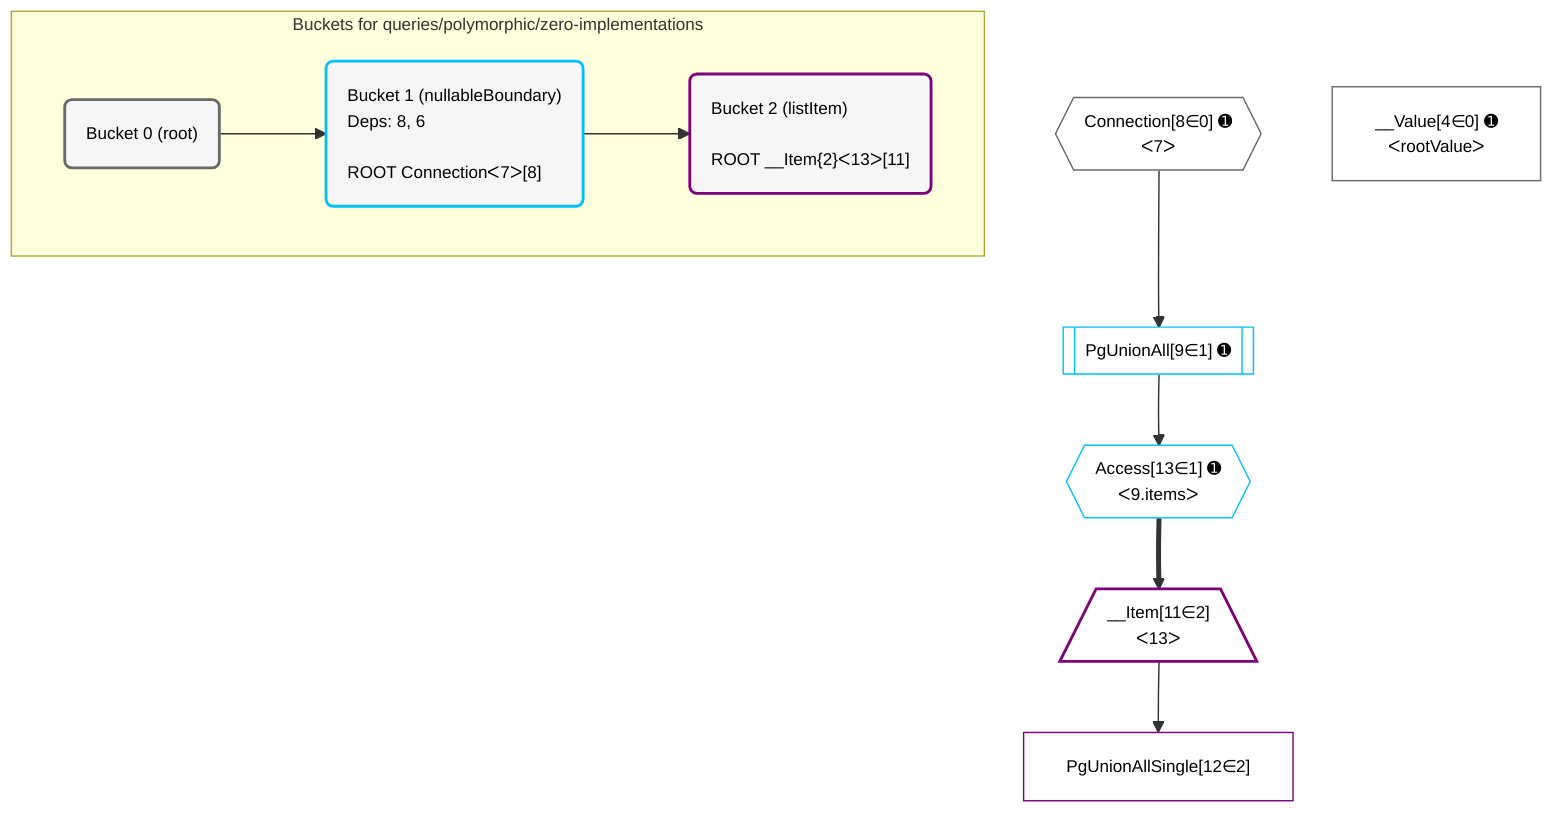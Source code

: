 %%{init: {'themeVariables': { 'fontSize': '12px'}}}%%
graph TD
    classDef path fill:#eee,stroke:#000,color:#000
    classDef plan fill:#fff,stroke-width:1px,color:#000
    classDef itemplan fill:#fff,stroke-width:2px,color:#000
    classDef unbatchedplan fill:#dff,stroke-width:1px,color:#000
    classDef sideeffectplan fill:#fcc,stroke-width:2px,color:#000
    classDef bucket fill:#f6f6f6,color:#000,stroke-width:2px,text-align:left


    %% plan dependencies
    Connection8{{"Connection[8∈0] ➊<br />ᐸ7ᐳ"}}:::plan
    __Value4["__Value[4∈0] ➊<br />ᐸrootValueᐳ"]:::plan
    PgUnionAll9[["PgUnionAll[9∈1] ➊"]]:::plan
    Connection8 --> PgUnionAll9
    Access13{{"Access[13∈1] ➊<br />ᐸ9.itemsᐳ"}}:::plan
    PgUnionAll9 --> Access13
    __Item11[/"__Item[11∈2]<br />ᐸ13ᐳ"\]:::itemplan
    Access13 ==> __Item11
    PgUnionAllSingle12["PgUnionAllSingle[12∈2]"]:::plan
    __Item11 --> PgUnionAllSingle12

    %% define steps

    subgraph "Buckets for queries/polymorphic/zero-implementations"
    Bucket0("Bucket 0 (root)"):::bucket
    classDef bucket0 stroke:#696969
    class Bucket0,__Value4,Connection8 bucket0
    Bucket1("Bucket 1 (nullableBoundary)<br />Deps: 8, 6<br /><br />ROOT Connectionᐸ7ᐳ[8]"):::bucket
    classDef bucket1 stroke:#00bfff
    class Bucket1,PgUnionAll9,Access13 bucket1
    Bucket2("Bucket 2 (listItem)<br /><br />ROOT __Item{2}ᐸ13ᐳ[11]"):::bucket
    classDef bucket2 stroke:#7f007f
    class Bucket2,__Item11,PgUnionAllSingle12 bucket2
    Bucket0 --> Bucket1
    Bucket1 --> Bucket2
    end
